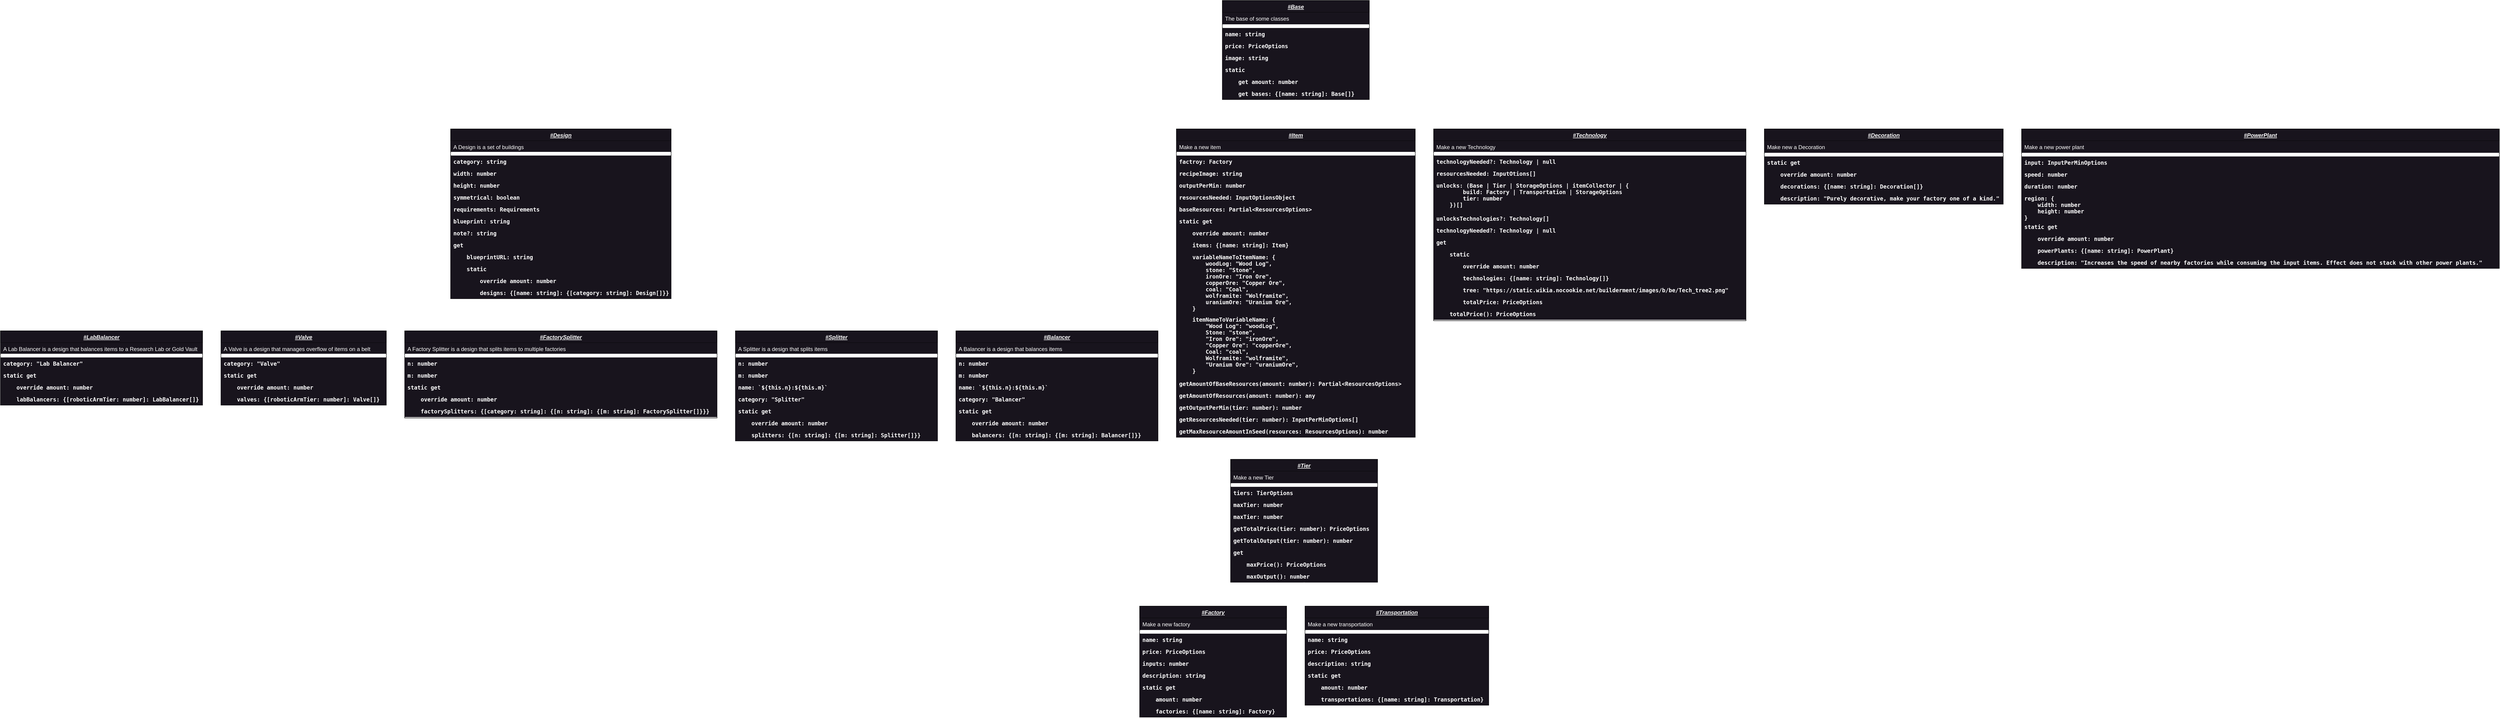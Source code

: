 <mxfile>
    <diagram id="OO6I0LcnzBU43ZYXXN_w" name="Page-1">
        <mxGraphModel dx="3347" dy="194" grid="1" gridSize="10" guides="1" tooltips="1" connect="1" arrows="1" fold="1" page="0" pageScale="1" pageWidth="4681" pageHeight="3300" background="none" math="0" shadow="0">
            <root>
                <mxCell id="0"/>
                <mxCell id="1" parent="0"/>
                <mxCell id="15" value="#Base" style="swimlane;fontStyle=7;align=center;verticalAlign=top;childLayout=stackLayout;horizontal=1;startSize=26;horizontalStack=0;resizeParent=1;resizeLast=0;collapsible=1;marginBottom=0;rounded=0;shadow=0;strokeWidth=1;movable=1;resizable=1;rotatable=1;deletable=1;editable=1;connectable=1;swimlaneFillColor=default;labelBackgroundColor=none;fontColor=#FFFFFF;fillColor=#18141d;" parent="1" vertex="1">
                    <mxGeometry x="-60" y="40" width="320" height="216" as="geometry">
                        <mxRectangle x="-60" y="40" width="320" height="26" as="alternateBounds"/>
                    </mxGeometry>
                </mxCell>
                <mxCell id="20" value="The base of some classes" style="text;align=left;verticalAlign=top;spacingLeft=4;spacingRight=4;overflow=hidden;rotatable=1;points=[[0,0.5],[1,0.5]];portConstraint=eastwest;fontFamily=Helvetica;movable=1;resizable=1;deletable=1;editable=1;connectable=1;fillColor=#18141d;fontColor=#FFFFFF;" parent="15" vertex="1">
                    <mxGeometry y="26" width="320" height="26" as="geometry"/>
                </mxCell>
                <mxCell id="19" value="" style="line;html=1;strokeWidth=1;align=left;verticalAlign=middle;spacingTop=-1;spacingLeft=3;spacingRight=3;rotatable=1;labelPosition=right;points=[];portConstraint=eastwest;movable=1;resizable=1;deletable=1;editable=1;connectable=1;fillColor=none;fontColor=#FFFFFF;strokeColor=#FFFFFF;labelBackgroundColor=#18141D;" parent="15" vertex="1">
                    <mxGeometry y="52" width="320" height="8" as="geometry"/>
                </mxCell>
                <mxCell id="16" value="name: string" style="text;align=left;verticalAlign=top;spacingLeft=4;spacingRight=4;overflow=hidden;rotatable=1;points=[[0,0.5],[1,0.5]];portConstraint=eastwest;fontStyle=1;fontFamily=Monospace;movable=1;resizable=1;deletable=1;editable=1;connectable=1;fillColor=#18141d;fontColor=#FFFFFF;" parent="15" vertex="1">
                    <mxGeometry y="60" width="320" height="26" as="geometry"/>
                </mxCell>
                <mxCell id="17" value="price: PriceOptions" style="text;align=left;verticalAlign=top;spacingLeft=4;spacingRight=4;overflow=hidden;rotatable=1;points=[[0,0.5],[1,0.5]];portConstraint=eastwest;rounded=0;shadow=0;html=0;fontFamily=Monospace;fontStyle=1;movable=1;resizable=1;deletable=1;editable=1;connectable=1;fillColor=#18141d;fontColor=#FFFFFF;" parent="15" vertex="1">
                    <mxGeometry y="86" width="320" height="26" as="geometry"/>
                </mxCell>
                <mxCell id="18" value="image: string" style="text;align=left;verticalAlign=top;spacingLeft=4;spacingRight=4;overflow=hidden;rotatable=1;points=[[0,0.5],[1,0.5]];portConstraint=eastwest;rounded=0;shadow=0;html=0;fontStyle=1;fontFamily=Monospace;movable=1;resizable=1;deletable=1;editable=1;connectable=1;fillColor=#18141d;fontColor=#FFFFFF;" parent="15" vertex="1">
                    <mxGeometry y="112" width="320" height="26" as="geometry"/>
                </mxCell>
                <mxCell id="53" value="static" style="text;align=left;verticalAlign=top;spacingLeft=4;spacingRight=4;overflow=hidden;rotatable=1;points=[[0,0.5],[1,0.5]];portConstraint=eastwest;rounded=0;shadow=0;html=0;fontStyle=1;fontFamily=Monospace;movable=1;resizable=1;deletable=1;editable=1;connectable=1;fillColor=#18141d;fontColor=#FFFFFF;" parent="15" vertex="1">
                    <mxGeometry y="138" width="320" height="26" as="geometry"/>
                </mxCell>
                <mxCell id="54" value="    get amount: number" style="text;align=left;verticalAlign=top;spacingLeft=4;spacingRight=4;overflow=hidden;rotatable=1;points=[[0,0.5],[1,0.5]];portConstraint=eastwest;rounded=0;shadow=0;html=0;fontStyle=1;fontFamily=Monospace;movable=1;resizable=1;deletable=1;editable=1;connectable=1;fillColor=#18141d;fontColor=#FFFFFF;" parent="15" vertex="1">
                    <mxGeometry y="164" width="320" height="26" as="geometry"/>
                </mxCell>
                <mxCell id="55" value="    get bases: {[name: string]: Base[]}" style="text;align=left;verticalAlign=top;spacingLeft=4;spacingRight=4;overflow=hidden;rotatable=1;points=[[0,0.5],[1,0.5]];portConstraint=eastwest;rounded=0;shadow=0;html=0;fontStyle=1;fontFamily=Monospace;movable=1;resizable=1;deletable=1;editable=1;connectable=1;fillColor=#18141d;fontColor=#FFFFFF;" parent="15" vertex="1">
                    <mxGeometry y="190" width="320" height="26" as="geometry"/>
                </mxCell>
                <mxCell id="103" style="edgeStyle=orthogonalEdgeStyle;html=1;fontFamily=Monospace;fontSize=12;fontColor=#FFFFFF;exitX=0.5;exitY=0;exitDx=0;exitDy=0;movable=1;resizable=1;rotatable=1;deletable=1;editable=1;connectable=1;entryX=0.5;entryY=0.999;entryDx=0;entryDy=0;entryPerimeter=0;labelBackgroundColor=#000000;strokeColor=#FFFFFF;" parent="1" source="21" target="55" edge="1">
                    <mxGeometry relative="1" as="geometry">
                        <mxPoint x="100" y="260" as="targetPoint"/>
                    </mxGeometry>
                </mxCell>
                <mxCell id="21" value="#Item" style="swimlane;fontStyle=7;align=center;verticalAlign=top;childLayout=stackLayout;horizontal=1;startSize=26;horizontalStack=0;resizeParent=1;resizeLast=0;collapsible=1;marginBottom=0;rounded=0;shadow=0;strokeWidth=1;movable=1;resizable=1;rotatable=1;deletable=1;editable=1;connectable=1;swimlaneFillColor=default;labelBackgroundColor=none;fontColor=#FFFFFF;fillColor=#18141d;" parent="1" vertex="1">
                    <mxGeometry x="-160" y="320" width="520" height="672" as="geometry">
                        <mxRectangle x="-160" y="320" width="520" height="26" as="alternateBounds"/>
                    </mxGeometry>
                </mxCell>
                <mxCell id="26" value="Make a new item" style="text;align=left;verticalAlign=top;spacingLeft=4;spacingRight=4;overflow=hidden;rotatable=1;points=[[0,0.5],[1,0.5]];portConstraint=eastwest;fontStyle=0;movable=1;resizable=1;deletable=1;editable=1;connectable=1;fillColor=#18141d;labelBackgroundColor=none;fontColor=#FFFFFF;" parent="21" vertex="1">
                    <mxGeometry y="26" width="520" height="24" as="geometry"/>
                </mxCell>
                <mxCell id="24" value="" style="line;html=1;strokeWidth=1;align=left;verticalAlign=middle;spacingTop=-1;spacingLeft=3;spacingRight=3;rotatable=1;labelPosition=right;points=[];portConstraint=eastwest;fontStyle=1;fontFamily=Monospace;movable=1;resizable=1;deletable=1;editable=1;connectable=1;fontColor=#FFFFFF;fillColor=none;strokeColor=#FFFFFF;labelBackgroundColor=#18141D;" parent="21" vertex="1">
                    <mxGeometry y="50" width="520" height="8" as="geometry"/>
                </mxCell>
                <mxCell id="22" value="factroy: Factory" style="text;align=left;verticalAlign=top;spacingLeft=4;spacingRight=4;overflow=hidden;rotatable=1;points=[[0,0.5],[1,0.5]];portConstraint=eastwest;fontStyle=1;fontFamily=Monospace;movable=1;resizable=1;deletable=1;editable=1;connectable=1;fontColor=#FFFFFF;fillColor=#18141d;" parent="21" vertex="1">
                    <mxGeometry y="58" width="520" height="26" as="geometry"/>
                </mxCell>
                <mxCell id="23" value="recipeImage: string" style="text;align=left;verticalAlign=top;spacingLeft=4;spacingRight=4;overflow=hidden;rotatable=1;points=[[0,0.5],[1,0.5]];portConstraint=eastwest;rounded=0;shadow=0;html=0;fontStyle=1;fontFamily=Monospace;movable=1;resizable=1;deletable=1;editable=1;connectable=1;fontColor=#FFFFFF;fillColor=#18141d;" parent="21" vertex="1">
                    <mxGeometry y="84" width="520" height="26" as="geometry"/>
                </mxCell>
                <mxCell id="46" value="outputPerMin: number" style="text;align=left;verticalAlign=top;spacingLeft=4;spacingRight=4;overflow=hidden;rotatable=1;points=[[0,0.5],[1,0.5]];portConstraint=eastwest;rounded=0;shadow=0;html=0;fontStyle=1;fontFamily=Monospace;movable=1;resizable=1;deletable=1;editable=1;connectable=1;fontColor=#FFFFFF;fillColor=#18141d;" parent="21" vertex="1">
                    <mxGeometry y="110" width="520" height="26" as="geometry"/>
                </mxCell>
                <mxCell id="48" value="resourcesNeeded: InputOptionsObject" style="text;align=left;verticalAlign=top;spacingLeft=4;spacingRight=4;overflow=hidden;rotatable=1;points=[[0,0.5],[1,0.5]];portConstraint=eastwest;rounded=0;shadow=0;html=0;fontStyle=1;fontFamily=Monospace;movable=1;resizable=1;deletable=1;editable=1;connectable=1;fontColor=#FFFFFF;fillColor=#18141d;" parent="21" vertex="1">
                    <mxGeometry y="136" width="520" height="26" as="geometry"/>
                </mxCell>
                <mxCell id="49" value="baseResources: Partial&lt;ResourcesOptions&gt;" style="text;align=left;verticalAlign=top;spacingLeft=4;spacingRight=4;overflow=hidden;rotatable=1;points=[[0,0.5],[1,0.5]];portConstraint=eastwest;rounded=0;shadow=0;html=0;fontStyle=1;fontFamily=Monospace;movable=1;resizable=1;deletable=1;editable=1;connectable=1;fontColor=#FFFFFF;fillColor=#18141d;" parent="21" vertex="1">
                    <mxGeometry y="162" width="520" height="26" as="geometry"/>
                </mxCell>
                <mxCell id="50" value="static get" style="text;align=left;verticalAlign=top;spacingLeft=4;spacingRight=4;overflow=hidden;rotatable=1;points=[[0,0.5],[1,0.5]];portConstraint=eastwest;rounded=0;shadow=0;html=0;fontStyle=1;fontFamily=Monospace;movable=1;resizable=1;deletable=1;editable=1;connectable=1;fontColor=#FFFFFF;fillColor=#18141d;" parent="21" vertex="1">
                    <mxGeometry y="188" width="520" height="26" as="geometry"/>
                </mxCell>
                <mxCell id="51" value="    override amount: number" style="text;align=left;verticalAlign=top;spacingLeft=4;spacingRight=4;overflow=hidden;rotatable=1;points=[[0,0.5],[1,0.5]];portConstraint=eastwest;rounded=0;shadow=0;html=0;fontStyle=1;fontFamily=Monospace;movable=1;resizable=1;deletable=1;editable=1;connectable=1;fontColor=#FFFFFF;fillColor=#18141d;" parent="21" vertex="1">
                    <mxGeometry y="214" width="520" height="26" as="geometry"/>
                </mxCell>
                <mxCell id="52" value="    items: {[name: string]: Item}" style="text;align=left;verticalAlign=top;spacingLeft=4;spacingRight=4;overflow=hidden;rotatable=1;points=[[0,0.5],[1,0.5]];portConstraint=eastwest;rounded=0;shadow=0;html=0;fontStyle=1;fontFamily=Monospace;movable=1;resizable=1;deletable=1;editable=1;connectable=1;fontColor=#FFFFFF;fillColor=#18141d;" parent="21" vertex="1">
                    <mxGeometry y="240" width="520" height="26" as="geometry"/>
                </mxCell>
                <mxCell id="56" value="    variableNameToItemName: {&#10;        woodLog: &quot;Wood Log&quot;,&#10;        stone: &quot;Stone&quot;,&#10;        ironOre: &quot;Iron Ore&quot;,&#10;        copperOre: &quot;Copper Ore&quot;,&#10;        coal: &quot;Coal&quot;,&#10;        wolframite: &quot;Wolframite&quot;,&#10;        uraniumOre: &quot;Uranium Ore&quot;,&#10;    }" style="text;align=left;verticalAlign=top;spacingLeft=4;spacingRight=4;overflow=hidden;rotatable=1;points=[[0,0.5],[1,0.5]];portConstraint=eastwest;rounded=0;shadow=0;html=0;fontStyle=1;fontFamily=Monospace;movable=1;resizable=1;deletable=1;editable=1;connectable=1;fontColor=#FFFFFF;fillColor=#18141d;" parent="21" vertex="1">
                    <mxGeometry y="266" width="520" height="136" as="geometry"/>
                </mxCell>
                <mxCell id="57" value="    itemNameToVariableName: {&#10;        &quot;Wood Log&quot;: &quot;woodLog&quot;,&#10;        Stone: &quot;stone&quot;,&#10;        &quot;Iron Ore&quot;: &quot;ironOre&quot;,&#10;        &quot;Copper Ore&quot;: &quot;copperOre&quot;,&#10;        Coal: &quot;coal&quot;,&#10;        Wolframite: &quot;wolframite&quot;,&#10;        &quot;Uranium Ore&quot;: &quot;uraniumOre&quot;,&#10;    }" style="text;align=left;verticalAlign=top;spacingLeft=4;spacingRight=4;overflow=hidden;rotatable=1;points=[[0,0.5],[1,0.5]];portConstraint=eastwest;rounded=0;shadow=0;html=0;fontStyle=1;fontFamily=Monospace;movable=1;resizable=1;deletable=1;editable=1;connectable=1;fontColor=#FFFFFF;fillColor=#18141d;" parent="21" vertex="1">
                    <mxGeometry y="402" width="520" height="140" as="geometry"/>
                </mxCell>
                <mxCell id="113" value="getAmountOfBaseResources(amount: number): Partial&lt;ResourcesOptions&gt;" style="text;align=left;verticalAlign=top;spacingLeft=4;spacingRight=4;overflow=hidden;rotatable=1;points=[[0,0.5],[1,0.5]];portConstraint=eastwest;rounded=0;shadow=0;html=0;fontStyle=1;fontFamily=Monospace;movable=1;resizable=1;deletable=1;editable=1;connectable=1;fontColor=#FFFFFF;fillColor=#18141d;" parent="21" vertex="1">
                    <mxGeometry y="542" width="520" height="26" as="geometry"/>
                </mxCell>
                <mxCell id="114" value="getAmountOfResources(amount: number): any" style="text;align=left;verticalAlign=top;spacingLeft=4;spacingRight=4;overflow=hidden;rotatable=1;points=[[0,0.5],[1,0.5]];portConstraint=eastwest;rounded=0;shadow=0;html=0;fontStyle=1;fontFamily=Monospace;movable=1;resizable=1;deletable=1;editable=1;connectable=1;fontColor=#FFFFFF;fillColor=#18141d;" parent="21" vertex="1">
                    <mxGeometry y="568" width="520" height="26" as="geometry"/>
                </mxCell>
                <mxCell id="115" value="getOutputPerMin(tier: number): number" style="text;align=left;verticalAlign=top;spacingLeft=4;spacingRight=4;overflow=hidden;rotatable=1;points=[[0,0.5],[1,0.5]];portConstraint=eastwest;rounded=0;shadow=0;html=0;fontStyle=1;fontFamily=Monospace;movable=1;resizable=1;deletable=1;editable=1;connectable=1;fontColor=#FFFFFF;fillColor=#18141d;" parent="21" vertex="1">
                    <mxGeometry y="594" width="520" height="26" as="geometry"/>
                </mxCell>
                <mxCell id="116" value="getResourcesNeeded(tier: number): InputPerMinOptions[]" style="text;align=left;verticalAlign=top;spacingLeft=4;spacingRight=4;overflow=hidden;rotatable=1;points=[[0,0.5],[1,0.5]];portConstraint=eastwest;rounded=0;shadow=0;html=0;fontStyle=1;fontFamily=Monospace;movable=1;resizable=1;deletable=1;editable=1;connectable=1;fontColor=#FFFFFF;fillColor=#18141d;" parent="21" vertex="1">
                    <mxGeometry y="620" width="520" height="26" as="geometry"/>
                </mxCell>
                <mxCell id="117" value="getMaxResourceAmountInSeed(resources: ResourcesOptions): number" style="text;align=left;verticalAlign=top;spacingLeft=4;spacingRight=4;overflow=hidden;rotatable=1;points=[[0,0.5],[1,0.5]];portConstraint=eastwest;rounded=0;shadow=0;html=0;fontStyle=1;fontFamily=Monospace;movable=1;resizable=1;deletable=1;editable=1;connectable=1;fontColor=#FFFFFF;fillColor=#18141d;" parent="21" vertex="1">
                    <mxGeometry y="646" width="520" height="26" as="geometry"/>
                </mxCell>
                <mxCell id="107" style="edgeStyle=elbowEdgeStyle;elbow=vertical;html=1;exitX=0.5;exitY=0;exitDx=0;exitDy=0;movable=1;resizable=1;rotatable=1;deletable=1;editable=1;connectable=1;entryX=0.5;entryY=1;entryDx=0;entryDy=0;entryPerimeter=0;strokeColor=#FFFFFF;fontColor=#FFFFFF;" parent="1" source="58" target="55" edge="1">
                    <mxGeometry relative="1" as="geometry">
                        <mxPoint x="560" y="320" as="sourcePoint"/>
                        <mxPoint x="100" y="260" as="targetPoint"/>
                    </mxGeometry>
                </mxCell>
                <mxCell id="58" value="#Technology" style="swimlane;fontStyle=7;align=center;verticalAlign=top;childLayout=stackLayout;horizontal=1;startSize=26;horizontalStack=0;resizeParent=1;resizeLast=0;collapsible=1;marginBottom=0;rounded=0;shadow=0;strokeWidth=1;swimlaneFillColor=default;gradientColor=none;movable=1;resizable=1;rotatable=1;deletable=1;editable=1;connectable=1;labelBackgroundColor=none;fontColor=#FFFFFF;fillColor=#18141d;" parent="1" vertex="1">
                    <mxGeometry x="400" y="320" width="680" height="418" as="geometry">
                        <mxRectangle x="400" y="320" width="680" height="26" as="alternateBounds"/>
                    </mxGeometry>
                </mxCell>
                <mxCell id="70" value="Make a new Technology" style="text;align=left;verticalAlign=top;spacingLeft=4;spacingRight=4;overflow=hidden;rotatable=1;points=[[0,0.5],[1,0.5]];portConstraint=eastwest;fontStyle=0;movable=1;resizable=1;deletable=1;editable=1;connectable=1;fontColor=#FFFFFF;fillColor=#18141d;" parent="58" vertex="1">
                    <mxGeometry y="26" width="680" height="24" as="geometry"/>
                </mxCell>
                <mxCell id="69" value="" style="line;html=1;strokeWidth=1;align=left;verticalAlign=middle;spacingTop=-1;spacingLeft=3;spacingRight=3;rotatable=1;labelPosition=right;points=[];portConstraint=eastwest;fontStyle=1;fontFamily=Monospace;movable=1;resizable=1;deletable=1;editable=1;connectable=1;fontColor=#FFFFFF;fillColor=none;strokeColor=#FFFFFF;labelBackgroundColor=#18141D;" parent="58" vertex="1">
                    <mxGeometry y="50" width="680" height="8" as="geometry"/>
                </mxCell>
                <mxCell id="59" value="technologyNeeded?: Technology | null" style="text;align=left;verticalAlign=top;spacingLeft=4;spacingRight=4;overflow=hidden;rotatable=1;points=[[0,0.5],[1,0.5]];portConstraint=eastwest;fontStyle=1;fontFamily=Monospace;movable=1;resizable=1;deletable=1;editable=1;connectable=1;fontColor=#FFFFFF;fillColor=#18141d;" parent="58" vertex="1">
                    <mxGeometry y="58" width="680" height="26" as="geometry"/>
                </mxCell>
                <mxCell id="60" value="resourcesNeeded: InputOtions[]" style="text;align=left;verticalAlign=top;spacingLeft=4;spacingRight=4;overflow=hidden;rotatable=1;points=[[0,0.5],[1,0.5]];portConstraint=eastwest;rounded=0;shadow=0;html=0;fontStyle=1;fontFamily=Monospace;movable=1;resizable=1;deletable=1;editable=1;connectable=1;fontColor=#FFFFFF;fillColor=#18141d;" parent="58" vertex="1">
                    <mxGeometry y="84" width="680" height="26" as="geometry"/>
                </mxCell>
                <mxCell id="61" value="unlocks: (Base | Tier | StorageOptions | itemCollector | {&#10;        build: Factory | Transportation | StorageOptions&#10;        tier: number&#10;    })[]" style="text;align=left;verticalAlign=top;spacingLeft=4;spacingRight=4;overflow=hidden;rotatable=1;points=[[0,0.5],[1,0.5]];portConstraint=eastwest;rounded=0;shadow=0;html=0;fontStyle=1;fontFamily=Monospace;movable=1;resizable=1;deletable=1;editable=1;connectable=1;fontColor=#FFFFFF;fillColor=#18141d;" parent="58" vertex="1">
                    <mxGeometry y="110" width="680" height="72" as="geometry"/>
                </mxCell>
                <mxCell id="62" value="unlocksTechnologies?: Technology[]" style="text;align=left;verticalAlign=top;spacingLeft=4;spacingRight=4;overflow=hidden;rotatable=1;points=[[0,0.5],[1,0.5]];portConstraint=eastwest;rounded=0;shadow=0;html=0;fontStyle=1;fontFamily=Monospace;movable=1;resizable=1;deletable=1;editable=1;connectable=1;fontColor=#FFFFFF;fillColor=#18141d;" parent="58" vertex="1">
                    <mxGeometry y="182" width="680" height="26" as="geometry"/>
                </mxCell>
                <mxCell id="63" value="technologyNeeded?: Technology | null" style="text;align=left;verticalAlign=top;spacingLeft=4;spacingRight=4;overflow=hidden;rotatable=1;points=[[0,0.5],[1,0.5]];portConstraint=eastwest;rounded=0;shadow=0;html=0;fontStyle=1;fontFamily=Monospace;movable=1;resizable=1;deletable=1;editable=1;connectable=1;fontColor=#FFFFFF;fillColor=#18141d;" parent="58" vertex="1">
                    <mxGeometry y="208" width="680" height="26" as="geometry"/>
                </mxCell>
                <mxCell id="111" value="get" style="text;align=left;verticalAlign=top;spacingLeft=4;spacingRight=4;overflow=hidden;rotatable=1;points=[[0,0.5],[1,0.5]];portConstraint=eastwest;rounded=0;shadow=0;html=0;fontStyle=1;fontFamily=Monospace;movable=1;resizable=1;deletable=1;editable=1;connectable=1;fontColor=#FFFFFF;fillColor=#18141d;" parent="58" vertex="1">
                    <mxGeometry y="234" width="680" height="26" as="geometry"/>
                </mxCell>
                <mxCell id="64" value="    static" style="text;align=left;verticalAlign=top;spacingLeft=4;spacingRight=4;overflow=hidden;rotatable=1;points=[[0,0.5],[1,0.5]];portConstraint=eastwest;rounded=0;shadow=0;html=0;fontStyle=1;fontFamily=Monospace;movable=1;resizable=1;deletable=1;editable=1;connectable=1;fontColor=#FFFFFF;fillColor=#18141d;" parent="58" vertex="1">
                    <mxGeometry y="260" width="680" height="26" as="geometry"/>
                </mxCell>
                <mxCell id="65" value="        override amount: number" style="text;align=left;verticalAlign=top;spacingLeft=4;spacingRight=4;overflow=hidden;rotatable=1;points=[[0,0.5],[1,0.5]];portConstraint=eastwest;rounded=0;shadow=0;html=0;fontStyle=1;fontFamily=Monospace;movable=1;resizable=1;deletable=1;editable=1;connectable=1;fontColor=#FFFFFF;fillColor=#18141d;" parent="58" vertex="1">
                    <mxGeometry y="286" width="680" height="26" as="geometry"/>
                </mxCell>
                <mxCell id="66" value="        technologies: {[name: string]: Technology[]}" style="text;align=left;verticalAlign=top;spacingLeft=4;spacingRight=4;overflow=hidden;rotatable=1;points=[[0,0.5],[1,0.5]];portConstraint=eastwest;rounded=0;shadow=0;html=0;fontStyle=1;fontFamily=Monospace;movable=1;resizable=1;deletable=1;editable=1;connectable=1;fontColor=#FFFFFF;fillColor=#18141d;" parent="58" vertex="1">
                    <mxGeometry y="312" width="680" height="26" as="geometry"/>
                </mxCell>
                <mxCell id="109" value="        tree: &quot;https://static.wikia.nocookie.net/builderment/images/b/be/Tech_tree2.png&quot;" style="text;align=left;verticalAlign=top;spacingLeft=4;spacingRight=4;overflow=hidden;rotatable=1;points=[[0,0.5],[1,0.5]];portConstraint=eastwest;rounded=0;shadow=0;html=0;fontStyle=1;fontFamily=Monospace;movable=1;resizable=1;deletable=1;editable=1;connectable=1;fontColor=#FFFFFF;fillColor=#18141d;" parent="58" vertex="1">
                    <mxGeometry y="338" width="680" height="26" as="geometry"/>
                </mxCell>
                <mxCell id="110" value="        totalPrice: PriceOptions" style="text;align=left;verticalAlign=top;spacingLeft=4;spacingRight=4;overflow=hidden;rotatable=1;points=[[0,0.5],[1,0.5]];portConstraint=eastwest;rounded=0;shadow=0;html=0;fontStyle=1;fontFamily=Monospace;movable=1;resizable=1;deletable=1;editable=1;connectable=1;fontColor=#FFFFFF;fillColor=#18141d;" parent="58" vertex="1">
                    <mxGeometry y="364" width="680" height="26" as="geometry"/>
                </mxCell>
                <mxCell id="112" value="    totalPrice(): PriceOptions" style="text;align=left;verticalAlign=top;spacingLeft=4;spacingRight=4;overflow=hidden;rotatable=1;points=[[0,0.5],[1,0.5]];portConstraint=eastwest;rounded=0;shadow=0;html=0;fontStyle=1;fontFamily=Monospace;movable=1;resizable=1;deletable=1;editable=1;connectable=1;fontColor=#FFFFFF;fillColor=#18141d;" parent="58" vertex="1">
                    <mxGeometry y="390" width="680" height="26" as="geometry"/>
                </mxCell>
                <mxCell id="136" style="edgeStyle=elbowEdgeStyle;elbow=vertical;html=1;entryX=0.5;entryY=0.999;entryDx=0;entryDy=0;entryPerimeter=0;exitX=0.5;exitY=0;exitDx=0;exitDy=0;movable=1;resizable=1;rotatable=1;deletable=1;editable=1;connectable=1;labelBackgroundColor=#000000;fontColor=#FFFFFF;strokeColor=#FFFFFF;" parent="1" source="118" target="55" edge="1">
                    <mxGeometry relative="1" as="geometry">
                        <mxPoint x="-461.0" y="320" as="sourcePoint"/>
                        <mxPoint x="210" y="270" as="targetPoint"/>
                    </mxGeometry>
                </mxCell>
                <mxCell id="118" value="#Design" style="swimlane;fontStyle=7;align=center;verticalAlign=top;childLayout=stackLayout;horizontal=1;startSize=26;horizontalStack=0;resizeParent=1;resizeLast=0;collapsible=1;marginBottom=0;rounded=0;shadow=0;strokeWidth=1;movable=1;resizable=1;rotatable=1;deletable=1;editable=1;connectable=1;swimlaneFillColor=default;labelBackgroundColor=none;fontColor=#FFFFFF;fillColor=#18141d;" parent="1" vertex="1">
                    <mxGeometry x="-1740" y="320" width="480" height="370" as="geometry">
                        <mxRectangle x="-680" y="320" width="480" height="26" as="alternateBounds"/>
                    </mxGeometry>
                </mxCell>
                <mxCell id="119" value="A Design is a set of buildings" style="text;align=left;verticalAlign=top;spacingLeft=4;spacingRight=4;overflow=hidden;rotatable=1;points=[[0,0.5],[1,0.5]];portConstraint=eastwest;fontStyle=0;movable=1;resizable=1;deletable=1;editable=1;connectable=1;fontColor=#FFFFFF;fillColor=#18141d;" parent="118" vertex="1">
                    <mxGeometry y="26" width="480" height="24" as="geometry"/>
                </mxCell>
                <mxCell id="120" value="" style="line;html=1;strokeWidth=1;align=left;verticalAlign=middle;spacingTop=-1;spacingLeft=3;spacingRight=3;rotatable=1;labelPosition=right;points=[];portConstraint=eastwest;fontStyle=1;fontFamily=Monospace;movable=1;resizable=1;deletable=1;editable=1;connectable=1;fontColor=#FFFFFF;fillColor=none;labelBackgroundColor=#18141D;strokeColor=#FFFFFF;" parent="118" vertex="1">
                    <mxGeometry y="50" width="480" height="8" as="geometry"/>
                </mxCell>
                <mxCell id="121" value="category: string" style="text;align=left;verticalAlign=top;spacingLeft=4;spacingRight=4;overflow=hidden;rotatable=1;points=[[0,0.5],[1,0.5]];portConstraint=eastwest;fontStyle=1;fontFamily=Monospace;movable=1;resizable=1;deletable=1;editable=1;connectable=1;fontColor=#FFFFFF;fillColor=#18141d;" parent="118" vertex="1">
                    <mxGeometry y="58" width="480" height="26" as="geometry"/>
                </mxCell>
                <mxCell id="122" value="width: number" style="text;align=left;verticalAlign=top;spacingLeft=4;spacingRight=4;overflow=hidden;rotatable=1;points=[[0,0.5],[1,0.5]];portConstraint=eastwest;rounded=0;shadow=0;html=0;fontStyle=1;fontFamily=Monospace;movable=1;resizable=1;deletable=1;editable=1;connectable=1;fontColor=#FFFFFF;fillColor=#18141d;" parent="118" vertex="1">
                    <mxGeometry y="84" width="480" height="26" as="geometry"/>
                </mxCell>
                <mxCell id="123" value="height: number" style="text;align=left;verticalAlign=top;spacingLeft=4;spacingRight=4;overflow=hidden;rotatable=1;points=[[0,0.5],[1,0.5]];portConstraint=eastwest;rounded=0;shadow=0;html=0;fontStyle=1;fontFamily=Monospace;movable=1;resizable=1;deletable=1;editable=1;connectable=1;fontColor=#FFFFFF;fillColor=#18141d;" parent="118" vertex="1">
                    <mxGeometry y="110" width="480" height="26" as="geometry"/>
                </mxCell>
                <mxCell id="124" value="symmetrical: boolean" style="text;align=left;verticalAlign=top;spacingLeft=4;spacingRight=4;overflow=hidden;rotatable=1;points=[[0,0.5],[1,0.5]];portConstraint=eastwest;rounded=0;shadow=0;html=0;fontStyle=1;fontFamily=Monospace;movable=1;resizable=1;deletable=1;editable=1;connectable=1;fontColor=#FFFFFF;fillColor=#18141d;" parent="118" vertex="1">
                    <mxGeometry y="136" width="480" height="26" as="geometry"/>
                </mxCell>
                <mxCell id="125" value="requirements: Requirements" style="text;align=left;verticalAlign=top;spacingLeft=4;spacingRight=4;overflow=hidden;rotatable=1;points=[[0,0.5],[1,0.5]];portConstraint=eastwest;rounded=0;shadow=0;html=0;fontStyle=1;fontFamily=Monospace;movable=1;resizable=1;deletable=1;editable=1;connectable=1;fontColor=#FFFFFF;fillColor=#18141d;" parent="118" vertex="1">
                    <mxGeometry y="162" width="480" height="26" as="geometry"/>
                </mxCell>
                <mxCell id="131" value="blueprint: string" style="text;align=left;verticalAlign=top;spacingLeft=4;spacingRight=4;overflow=hidden;rotatable=1;points=[[0,0.5],[1,0.5]];portConstraint=eastwest;rounded=0;shadow=0;html=0;fontStyle=1;fontFamily=Monospace;movable=1;resizable=1;deletable=1;editable=1;connectable=1;fontColor=#FFFFFF;fillColor=#18141d;" parent="118" vertex="1">
                    <mxGeometry y="188" width="480" height="26" as="geometry"/>
                </mxCell>
                <mxCell id="132" value="note?: string" style="text;align=left;verticalAlign=top;spacingLeft=4;spacingRight=4;overflow=hidden;rotatable=1;points=[[0,0.5],[1,0.5]];portConstraint=eastwest;rounded=0;shadow=0;html=0;fontStyle=1;fontFamily=Monospace;movable=1;resizable=1;deletable=1;editable=1;connectable=1;fontColor=#FFFFFF;fillColor=#18141d;" parent="118" vertex="1">
                    <mxGeometry y="214" width="480" height="26" as="geometry"/>
                </mxCell>
                <mxCell id="126" value="get" style="text;align=left;verticalAlign=top;spacingLeft=4;spacingRight=4;overflow=hidden;rotatable=1;points=[[0,0.5],[1,0.5]];portConstraint=eastwest;rounded=0;shadow=0;html=0;fontStyle=1;fontFamily=Monospace;movable=1;resizable=1;deletable=1;editable=1;connectable=1;fontColor=#FFFFFF;fillColor=#18141d;" parent="118" vertex="1">
                    <mxGeometry y="240" width="480" height="26" as="geometry"/>
                </mxCell>
                <mxCell id="134" value="    blueprintURL: string" style="text;align=left;verticalAlign=top;spacingLeft=4;spacingRight=4;overflow=hidden;rotatable=1;points=[[0,0.5],[1,0.5]];portConstraint=eastwest;rounded=0;shadow=0;html=0;fontStyle=1;fontFamily=Monospace;movable=1;resizable=1;deletable=1;editable=1;connectable=1;fontColor=#FFFFFF;fillColor=#18141d;" parent="118" vertex="1">
                    <mxGeometry y="266" width="480" height="26" as="geometry"/>
                </mxCell>
                <mxCell id="133" value="    static" style="text;align=left;verticalAlign=top;spacingLeft=4;spacingRight=4;overflow=hidden;rotatable=1;points=[[0,0.5],[1,0.5]];portConstraint=eastwest;rounded=0;shadow=0;html=0;fontStyle=1;fontFamily=Monospace;movable=1;resizable=1;deletable=1;editable=1;connectable=1;fontColor=#FFFFFF;fillColor=#18141d;" parent="118" vertex="1">
                    <mxGeometry y="292" width="480" height="26" as="geometry"/>
                </mxCell>
                <mxCell id="127" value="        override amount: number" style="text;align=left;verticalAlign=top;spacingLeft=4;spacingRight=4;overflow=hidden;rotatable=1;points=[[0,0.5],[1,0.5]];portConstraint=eastwest;rounded=0;shadow=0;html=0;fontStyle=1;fontFamily=Monospace;movable=1;resizable=1;deletable=1;editable=1;connectable=1;fontColor=#FFFFFF;fillColor=#18141d;" parent="118" vertex="1">
                    <mxGeometry y="318" width="480" height="26" as="geometry"/>
                </mxCell>
                <mxCell id="128" value="        designs: {[name: string]: {[category: string]: Design[]}}" style="text;align=left;verticalAlign=top;spacingLeft=4;spacingRight=4;overflow=hidden;rotatable=1;points=[[0,0.5],[1,0.5]];portConstraint=eastwest;rounded=0;shadow=0;html=0;fontStyle=1;fontFamily=Monospace;movable=1;resizable=1;deletable=1;editable=1;connectable=1;fontColor=#FFFFFF;fillColor=#18141d;" parent="118" vertex="1">
                    <mxGeometry y="344" width="480" height="26" as="geometry"/>
                </mxCell>
                <mxCell id="153" style="edgeStyle=elbowEdgeStyle;elbow=vertical;html=1;entryX=0.5;entryY=1;entryDx=0;entryDy=0;entryPerimeter=0;exitX=0.5;exitY=0;exitDx=0;exitDy=0;movable=1;resizable=1;rotatable=1;deletable=1;editable=1;connectable=1;strokeColor=#FFFFFF;fontColor=#FFFFFF;" parent="1" source="138" target="128" edge="1">
                    <mxGeometry relative="1" as="geometry"/>
                </mxCell>
                <mxCell id="138" value="#Balancer" style="swimlane;fontStyle=7;align=center;verticalAlign=top;childLayout=stackLayout;horizontal=1;startSize=26;horizontalStack=0;resizeParent=1;resizeLast=0;collapsible=1;marginBottom=0;rounded=0;shadow=0;strokeWidth=1;movable=1;resizable=1;rotatable=1;deletable=1;editable=1;connectable=1;swimlaneFillColor=default;labelBackgroundColor=none;fontColor=#FFFFFF;fillColor=#18141d;" parent="1" vertex="1">
                    <mxGeometry x="-640" y="760" width="440" height="240" as="geometry">
                        <mxRectangle x="-640" y="760" width="440" height="26" as="alternateBounds"/>
                    </mxGeometry>
                </mxCell>
                <mxCell id="139" value="A Balancer is a design that balances items" style="text;align=left;verticalAlign=top;spacingLeft=4;spacingRight=4;overflow=hidden;rotatable=1;points=[[0,0.5],[1,0.5]];portConstraint=eastwest;fontStyle=0;movable=1;resizable=1;deletable=1;editable=1;connectable=1;fontColor=#FFFFFF;fillColor=#18141d;" parent="138" vertex="1">
                    <mxGeometry y="26" width="440" height="24" as="geometry"/>
                </mxCell>
                <mxCell id="140" value="" style="line;html=1;strokeWidth=1;align=left;verticalAlign=middle;spacingTop=-1;spacingLeft=3;spacingRight=3;rotatable=1;labelPosition=right;points=[];portConstraint=eastwest;fontStyle=1;fontFamily=Monospace;movable=1;resizable=1;deletable=1;editable=1;connectable=1;fontColor=#FFFFFF;fillColor=none;labelBackgroundColor=#18141D;strokeColor=#FFFFFF;" parent="138" vertex="1">
                    <mxGeometry y="50" width="440" height="8" as="geometry"/>
                </mxCell>
                <mxCell id="141" value="n: number" style="text;align=left;verticalAlign=top;spacingLeft=4;spacingRight=4;overflow=hidden;rotatable=1;points=[[0,0.5],[1,0.5]];portConstraint=eastwest;fontStyle=1;fontFamily=Monospace;movable=1;resizable=1;deletable=1;editable=1;connectable=1;fontColor=#FFFFFF;fillColor=#18141d;" parent="138" vertex="1">
                    <mxGeometry y="58" width="440" height="26" as="geometry"/>
                </mxCell>
                <mxCell id="142" value="m: number" style="text;align=left;verticalAlign=top;spacingLeft=4;spacingRight=4;overflow=hidden;rotatable=1;points=[[0,0.5],[1,0.5]];portConstraint=eastwest;rounded=0;shadow=0;html=0;fontStyle=1;fontFamily=Monospace;movable=1;resizable=1;deletable=1;editable=1;connectable=1;fontColor=#FFFFFF;fillColor=#18141d;" parent="138" vertex="1">
                    <mxGeometry y="84" width="440" height="26" as="geometry"/>
                </mxCell>
                <mxCell id="171" value="name: `${this.n}:${this.m}`" style="text;align=left;verticalAlign=top;spacingLeft=4;spacingRight=4;overflow=hidden;rotatable=1;points=[[0,0.5],[1,0.5]];portConstraint=eastwest;fontStyle=1;fontFamily=Monospace;movable=1;resizable=1;deletable=1;editable=1;connectable=1;fontColor=#FFFFFF;fillColor=#18141d;" parent="138" vertex="1">
                    <mxGeometry y="110" width="440" height="26" as="geometry"/>
                </mxCell>
                <mxCell id="172" value="category: &quot;Balancer&quot;" style="text;align=left;verticalAlign=top;spacingLeft=4;spacingRight=4;overflow=hidden;rotatable=1;points=[[0,0.5],[1,0.5]];portConstraint=eastwest;fontStyle=1;fontFamily=Monospace;movable=1;resizable=1;deletable=1;editable=1;connectable=1;fontColor=#FFFFFF;fillColor=#18141d;" parent="138" vertex="1">
                    <mxGeometry y="136" width="440" height="26" as="geometry"/>
                </mxCell>
                <mxCell id="148" value="static get" style="text;align=left;verticalAlign=top;spacingLeft=4;spacingRight=4;overflow=hidden;rotatable=1;points=[[0,0.5],[1,0.5]];portConstraint=eastwest;rounded=0;shadow=0;html=0;fontStyle=1;fontFamily=Monospace;movable=1;resizable=1;deletable=1;editable=1;connectable=1;fontColor=#FFFFFF;fillColor=#18141d;" parent="138" vertex="1">
                    <mxGeometry y="162" width="440" height="26" as="geometry"/>
                </mxCell>
                <mxCell id="151" value="    override amount: number" style="text;align=left;verticalAlign=top;spacingLeft=4;spacingRight=4;overflow=hidden;rotatable=1;points=[[0,0.5],[1,0.5]];portConstraint=eastwest;rounded=0;shadow=0;html=0;fontStyle=1;fontFamily=Monospace;movable=1;resizable=1;deletable=1;editable=1;connectable=1;fontColor=#FFFFFF;fillColor=#18141d;" parent="138" vertex="1">
                    <mxGeometry y="188" width="440" height="26" as="geometry"/>
                </mxCell>
                <mxCell id="152" value="    balancers: {[n: string]: {[m: string]: Balancer[]}}" style="text;align=left;verticalAlign=top;spacingLeft=4;spacingRight=4;overflow=hidden;rotatable=1;points=[[0,0.5],[1,0.5]];portConstraint=eastwest;rounded=0;shadow=0;html=0;fontStyle=1;fontFamily=Monospace;movable=1;resizable=1;deletable=1;editable=1;connectable=1;fontColor=#FFFFFF;fillColor=#18141d;" parent="138" vertex="1">
                    <mxGeometry y="214" width="440" height="26" as="geometry"/>
                </mxCell>
                <mxCell id="162" style="edgeStyle=elbowEdgeStyle;elbow=vertical;html=1;entryX=0.5;entryY=1;entryDx=0;entryDy=0;entryPerimeter=0;movable=1;resizable=1;rotatable=1;deletable=1;editable=1;connectable=1;strokeColor=#FFFFFF;fontColor=#FFFFFF;" parent="1" source="154" target="128" edge="1">
                    <mxGeometry relative="1" as="geometry"/>
                </mxCell>
                <mxCell id="154" value="#Splitter" style="swimlane;fontStyle=7;align=center;verticalAlign=top;childLayout=stackLayout;horizontal=1;startSize=26;horizontalStack=0;resizeParent=1;resizeLast=0;collapsible=1;marginBottom=0;rounded=0;shadow=0;strokeWidth=1;movable=1;resizable=1;rotatable=1;deletable=1;editable=1;connectable=1;swimlaneFillColor=default;labelBackgroundColor=none;fontColor=#FFFFFF;fillColor=#18141d;" parent="1" vertex="1">
                    <mxGeometry x="-1120" y="760" width="440" height="240" as="geometry">
                        <mxRectangle x="-1120" y="760" width="440" height="26" as="alternateBounds"/>
                    </mxGeometry>
                </mxCell>
                <mxCell id="155" value="A Splitter is a design that splits items" style="text;align=left;verticalAlign=top;spacingLeft=4;spacingRight=4;overflow=hidden;rotatable=1;points=[[0,0.5],[1,0.5]];portConstraint=eastwest;fontStyle=0;movable=1;resizable=1;deletable=1;editable=1;connectable=1;fontColor=#FFFFFF;fillColor=#18141d;" parent="154" vertex="1">
                    <mxGeometry y="26" width="440" height="24" as="geometry"/>
                </mxCell>
                <mxCell id="156" value="" style="line;html=1;strokeWidth=1;align=left;verticalAlign=middle;spacingTop=-1;spacingLeft=3;spacingRight=3;rotatable=1;labelPosition=right;points=[];portConstraint=eastwest;fontStyle=1;fontFamily=Monospace;movable=1;resizable=1;deletable=1;editable=1;connectable=1;fontColor=#FFFFFF;fillColor=none;labelBackgroundColor=#18141D;strokeColor=#FFFFFF;" parent="154" vertex="1">
                    <mxGeometry y="50" width="440" height="8" as="geometry"/>
                </mxCell>
                <mxCell id="157" value="n: number" style="text;align=left;verticalAlign=top;spacingLeft=4;spacingRight=4;overflow=hidden;rotatable=1;points=[[0,0.5],[1,0.5]];portConstraint=eastwest;fontStyle=1;fontFamily=Monospace;movable=1;resizable=1;deletable=1;editable=1;connectable=1;fontColor=#FFFFFF;fillColor=#18141d;" parent="154" vertex="1">
                    <mxGeometry y="58" width="440" height="26" as="geometry"/>
                </mxCell>
                <mxCell id="158" value="m: number" style="text;align=left;verticalAlign=top;spacingLeft=4;spacingRight=4;overflow=hidden;rotatable=1;points=[[0,0.5],[1,0.5]];portConstraint=eastwest;rounded=0;shadow=0;html=0;fontStyle=1;fontFamily=Monospace;movable=1;resizable=1;deletable=1;editable=1;connectable=1;fontColor=#FFFFFF;fillColor=#18141d;" parent="154" vertex="1">
                    <mxGeometry y="84" width="440" height="26" as="geometry"/>
                </mxCell>
                <mxCell id="173" value="name: `${this.n}:${this.m}`" style="text;align=left;verticalAlign=top;spacingLeft=4;spacingRight=4;overflow=hidden;rotatable=1;points=[[0,0.5],[1,0.5]];portConstraint=eastwest;fontStyle=1;fontFamily=Monospace;movable=1;resizable=1;deletable=1;editable=1;connectable=1;fontColor=#FFFFFF;fillColor=#18141d;" parent="154" vertex="1">
                    <mxGeometry y="110" width="440" height="26" as="geometry"/>
                </mxCell>
                <mxCell id="174" value="category: &quot;Splitter&quot;" style="text;align=left;verticalAlign=top;spacingLeft=4;spacingRight=4;overflow=hidden;rotatable=1;points=[[0,0.5],[1,0.5]];portConstraint=eastwest;fontStyle=1;fontFamily=Monospace;movable=1;resizable=1;deletable=1;editable=1;connectable=1;fontColor=#FFFFFF;fillColor=#18141d;" parent="154" vertex="1">
                    <mxGeometry y="136" width="440" height="26" as="geometry"/>
                </mxCell>
                <mxCell id="159" value="static get" style="text;align=left;verticalAlign=top;spacingLeft=4;spacingRight=4;overflow=hidden;rotatable=1;points=[[0,0.5],[1,0.5]];portConstraint=eastwest;rounded=0;shadow=0;html=0;fontStyle=1;fontFamily=Monospace;movable=1;resizable=1;deletable=1;editable=1;connectable=1;fontColor=#FFFFFF;fillColor=#18141d;" parent="154" vertex="1">
                    <mxGeometry y="162" width="440" height="26" as="geometry"/>
                </mxCell>
                <mxCell id="160" value="    override amount: number" style="text;align=left;verticalAlign=top;spacingLeft=4;spacingRight=4;overflow=hidden;rotatable=1;points=[[0,0.5],[1,0.5]];portConstraint=eastwest;rounded=0;shadow=0;html=0;fontStyle=1;fontFamily=Monospace;movable=1;resizable=1;deletable=1;editable=1;connectable=1;fontColor=#FFFFFF;fillColor=#18141d;" parent="154" vertex="1">
                    <mxGeometry y="188" width="440" height="26" as="geometry"/>
                </mxCell>
                <mxCell id="161" value="    splitters: {[n: string]: {[m: string]: Splitter[]}}" style="text;align=left;verticalAlign=top;spacingLeft=4;spacingRight=4;overflow=hidden;rotatable=1;points=[[0,0.5],[1,0.5]];portConstraint=eastwest;rounded=0;shadow=0;html=0;fontStyle=1;fontFamily=Monospace;movable=1;resizable=1;deletable=1;editable=1;connectable=1;fontColor=#FFFFFF;fillColor=#18141d;" parent="154" vertex="1">
                    <mxGeometry y="214" width="440" height="26" as="geometry"/>
                </mxCell>
                <mxCell id="175" style="edgeStyle=elbowEdgeStyle;elbow=vertical;html=1;entryX=0.5;entryY=1;entryDx=0;entryDy=0;entryPerimeter=0;exitX=0.5;exitY=0;exitDx=0;exitDy=0;movable=1;resizable=1;rotatable=1;deletable=1;editable=1;connectable=1;strokeColor=#FFFFFF;fontColor=#FFFFFF;" parent="1" source="163" target="128" edge="1">
                    <mxGeometry relative="1" as="geometry">
                        <mxPoint x="-395.098" y="710.0" as="targetPoint"/>
                    </mxGeometry>
                </mxCell>
                <mxCell id="163" value="#FactorySplitter" style="swimlane;fontStyle=7;align=center;verticalAlign=top;childLayout=stackLayout;horizontal=1;startSize=26;horizontalStack=0;resizeParent=1;resizeLast=0;collapsible=1;marginBottom=0;rounded=0;shadow=0;strokeWidth=1;movable=1;resizable=1;rotatable=1;deletable=1;editable=1;connectable=1;swimlaneFillColor=default;labelBackgroundColor=none;fontColor=#FFFFFF;fillColor=#18141d;" parent="1" vertex="1">
                    <mxGeometry x="-1840" y="760" width="680" height="190" as="geometry">
                        <mxRectangle x="-1840" y="760" width="680" height="26" as="alternateBounds"/>
                    </mxGeometry>
                </mxCell>
                <mxCell id="164" value="A Factory Splitter is a design that splits items to multiple factories" style="text;align=left;verticalAlign=top;spacingLeft=4;spacingRight=4;overflow=hidden;rotatable=1;points=[[0,0.5],[1,0.5]];portConstraint=eastwest;fontStyle=0;movable=1;resizable=1;deletable=1;editable=1;connectable=1;fontColor=#FFFFFF;fillColor=#18141d;" parent="163" vertex="1">
                    <mxGeometry y="26" width="680" height="24" as="geometry"/>
                </mxCell>
                <mxCell id="165" value="" style="line;html=1;strokeWidth=1;align=left;verticalAlign=middle;spacingTop=-1;spacingLeft=3;spacingRight=3;rotatable=1;labelPosition=right;points=[];portConstraint=eastwest;fontStyle=1;fontFamily=Monospace;movable=1;resizable=1;deletable=1;editable=1;connectable=1;fontColor=#FFFFFF;fillColor=none;labelBackgroundColor=#18141D;strokeColor=#FFFFFF;" parent="163" vertex="1">
                    <mxGeometry y="50" width="680" height="8" as="geometry"/>
                </mxCell>
                <mxCell id="166" value="n: number" style="text;align=left;verticalAlign=top;spacingLeft=4;spacingRight=4;overflow=hidden;rotatable=1;points=[[0,0.5],[1,0.5]];portConstraint=eastwest;fontStyle=1;fontFamily=Monospace;movable=1;resizable=1;deletable=1;editable=1;connectable=1;fontColor=#FFFFFF;fillColor=#18141d;" parent="163" vertex="1">
                    <mxGeometry y="58" width="680" height="26" as="geometry"/>
                </mxCell>
                <mxCell id="167" value="m: number" style="text;align=left;verticalAlign=top;spacingLeft=4;spacingRight=4;overflow=hidden;rotatable=1;points=[[0,0.5],[1,0.5]];portConstraint=eastwest;rounded=0;shadow=0;html=0;fontStyle=1;fontFamily=Monospace;movable=1;resizable=1;deletable=1;editable=1;connectable=1;fontColor=#FFFFFF;fillColor=#18141d;" parent="163" vertex="1">
                    <mxGeometry y="84" width="680" height="26" as="geometry"/>
                </mxCell>
                <mxCell id="168" value="static get" style="text;align=left;verticalAlign=top;spacingLeft=4;spacingRight=4;overflow=hidden;rotatable=1;points=[[0,0.5],[1,0.5]];portConstraint=eastwest;rounded=0;shadow=0;html=0;fontStyle=1;fontFamily=Monospace;movable=1;resizable=1;deletable=1;editable=1;connectable=1;fontColor=#FFFFFF;fillColor=#18141d;" parent="163" vertex="1">
                    <mxGeometry y="110" width="680" height="26" as="geometry"/>
                </mxCell>
                <mxCell id="169" value="    override amount: number" style="text;align=left;verticalAlign=top;spacingLeft=4;spacingRight=4;overflow=hidden;rotatable=1;points=[[0,0.5],[1,0.5]];portConstraint=eastwest;rounded=0;shadow=0;html=0;fontStyle=1;fontFamily=Monospace;movable=1;resizable=1;deletable=1;editable=1;connectable=1;fontColor=#FFFFFF;fillColor=#18141d;" parent="163" vertex="1">
                    <mxGeometry y="136" width="680" height="26" as="geometry"/>
                </mxCell>
                <mxCell id="170" value="    factorySplitters: {[category: string]: {[n: string]: {[m: string]: FactorySplitter[]}}}" style="text;align=left;verticalAlign=top;spacingLeft=4;spacingRight=4;overflow=hidden;rotatable=1;points=[[0,0.5],[1,0.5]];portConstraint=eastwest;rounded=0;shadow=0;html=0;fontStyle=1;fontFamily=Monospace;movable=1;resizable=1;deletable=1;editable=1;connectable=1;fontColor=#FFFFFF;fillColor=#18141d;" parent="163" vertex="1">
                    <mxGeometry y="162" width="680" height="26" as="geometry"/>
                </mxCell>
                <mxCell id="192" style="edgeStyle=elbowEdgeStyle;elbow=vertical;html=1;entryX=0.5;entryY=1;entryDx=0;entryDy=0;exitX=0.5;exitY=0;exitDx=0;exitDy=0;movable=1;resizable=1;rotatable=1;deletable=1;editable=1;connectable=1;strokeColor=#FFFFFF;fontColor=#FFFFFF;" parent="1" source="184" target="118" edge="1">
                    <mxGeometry relative="1" as="geometry">
                        <mxPoint x="-386.296" y="720.0" as="targetPoint"/>
                    </mxGeometry>
                </mxCell>
                <mxCell id="184" value="#Valve" style="swimlane;fontStyle=7;align=center;verticalAlign=top;childLayout=stackLayout;horizontal=1;startSize=26;horizontalStack=0;resizeParent=1;resizeLast=0;collapsible=1;marginBottom=0;rounded=0;shadow=0;strokeWidth=1;movable=1;resizable=1;rotatable=1;deletable=1;editable=1;connectable=1;swimlaneFillColor=default;labelBackgroundColor=none;fontColor=#FFFFFF;fillColor=#18141d;" parent="1" vertex="1">
                    <mxGeometry x="-2240" y="760" width="360" height="162" as="geometry">
                        <mxRectangle x="-2240" y="760" width="360" height="26" as="alternateBounds"/>
                    </mxGeometry>
                </mxCell>
                <mxCell id="185" value="A Valve is a design that manages overflow of items on a belt" style="text;align=left;verticalAlign=top;spacingLeft=4;spacingRight=4;overflow=hidden;rotatable=1;points=[[0,0.5],[1,0.5]];portConstraint=eastwest;fontStyle=0;movable=1;resizable=1;deletable=1;editable=1;connectable=1;fontColor=#FFFFFF;fillColor=#18141d;" parent="184" vertex="1">
                    <mxGeometry y="26" width="360" height="24" as="geometry"/>
                </mxCell>
                <mxCell id="186" value="" style="line;html=1;strokeWidth=1;align=left;verticalAlign=middle;spacingTop=-1;spacingLeft=3;spacingRight=3;rotatable=1;labelPosition=right;points=[];portConstraint=eastwest;fontStyle=1;fontFamily=Monospace;movable=1;resizable=1;deletable=1;editable=1;connectable=1;fontColor=#FFFFFF;fillColor=none;labelBackgroundColor=#18141D;strokeColor=#FFFFFF;" parent="184" vertex="1">
                    <mxGeometry y="50" width="360" height="8" as="geometry"/>
                </mxCell>
                <mxCell id="187" value="category: &quot;Valve&quot;" style="text;align=left;verticalAlign=top;spacingLeft=4;spacingRight=4;overflow=hidden;rotatable=1;points=[[0,0.5],[1,0.5]];portConstraint=eastwest;fontStyle=1;fontFamily=Monospace;movable=1;resizable=1;deletable=1;editable=1;connectable=1;fontColor=#FFFFFF;fillColor=#18141d;" parent="184" vertex="1">
                    <mxGeometry y="58" width="360" height="26" as="geometry"/>
                </mxCell>
                <mxCell id="189" value="static get" style="text;align=left;verticalAlign=top;spacingLeft=4;spacingRight=4;overflow=hidden;rotatable=1;points=[[0,0.5],[1,0.5]];portConstraint=eastwest;rounded=0;shadow=0;html=0;fontStyle=1;fontFamily=Monospace;movable=1;resizable=1;deletable=1;editable=1;connectable=1;fontColor=#FFFFFF;fillColor=#18141d;" parent="184" vertex="1">
                    <mxGeometry y="84" width="360" height="26" as="geometry"/>
                </mxCell>
                <mxCell id="190" value="    override amount: number" style="text;align=left;verticalAlign=top;spacingLeft=4;spacingRight=4;overflow=hidden;rotatable=1;points=[[0,0.5],[1,0.5]];portConstraint=eastwest;rounded=0;shadow=0;html=0;fontStyle=1;fontFamily=Monospace;movable=1;resizable=1;deletable=1;editable=1;connectable=1;fontColor=#FFFFFF;fillColor=#18141d;" parent="184" vertex="1">
                    <mxGeometry y="110" width="360" height="26" as="geometry"/>
                </mxCell>
                <mxCell id="191" value="    valves: {[roboticArmTier: number]: Valve[]}" style="text;align=left;verticalAlign=top;spacingLeft=4;spacingRight=4;overflow=hidden;rotatable=1;points=[[0,0.5],[1,0.5]];portConstraint=eastwest;rounded=0;shadow=0;html=0;fontStyle=1;fontFamily=Monospace;movable=1;resizable=1;deletable=1;editable=1;connectable=1;fontColor=#FFFFFF;fillColor=#18141d;" parent="184" vertex="1">
                    <mxGeometry y="136" width="360" height="26" as="geometry"/>
                </mxCell>
                <mxCell id="200" style="edgeStyle=elbowEdgeStyle;elbow=vertical;html=1;entryX=0.5;entryY=1;entryDx=0;entryDy=0;exitX=0.5;exitY=0;exitDx=0;exitDy=0;movable=1;resizable=1;rotatable=1;deletable=1;editable=1;connectable=1;strokeColor=#FFFFFF;fontColor=#FFFFFF;" parent="1" source="193" target="118" edge="1">
                    <mxGeometry relative="1" as="geometry"/>
                </mxCell>
                <mxCell id="193" value="#LabBalancer" style="swimlane;fontStyle=7;align=center;verticalAlign=top;childLayout=stackLayout;horizontal=1;startSize=26;horizontalStack=0;resizeParent=1;resizeLast=0;collapsible=1;marginBottom=0;rounded=0;shadow=0;strokeWidth=1;movable=1;resizable=1;rotatable=1;deletable=1;editable=1;connectable=1;swimlaneFillColor=default;labelBackgroundColor=none;fontColor=#FFFFFF;fillColor=#18141d;" parent="1" vertex="1">
                    <mxGeometry x="-2720" y="760" width="440" height="162" as="geometry">
                        <mxRectangle x="-2720" y="760" width="440" height="26" as="alternateBounds"/>
                    </mxGeometry>
                </mxCell>
                <mxCell id="194" value="A Lab Balancer is a design that balances items to a Research Lab or Gold Vault" style="text;align=left;verticalAlign=top;spacingLeft=4;spacingRight=4;overflow=hidden;rotatable=1;points=[[0,0.5],[1,0.5]];portConstraint=eastwest;fontStyle=0;movable=1;resizable=1;deletable=1;editable=1;connectable=1;fontColor=#FFFFFF;fillColor=#18141d;" parent="193" vertex="1">
                    <mxGeometry y="26" width="440" height="24" as="geometry"/>
                </mxCell>
                <mxCell id="195" value="" style="line;html=1;strokeWidth=1;align=left;verticalAlign=middle;spacingTop=-1;spacingLeft=3;spacingRight=3;rotatable=1;labelPosition=right;points=[];portConstraint=eastwest;fontStyle=1;fontFamily=Monospace;movable=1;resizable=1;deletable=1;editable=1;connectable=1;fontColor=#FFFFFF;fillColor=none;labelBackgroundColor=#18141D;strokeColor=#FFFFFF;" parent="193" vertex="1">
                    <mxGeometry y="50" width="440" height="8" as="geometry"/>
                </mxCell>
                <mxCell id="196" value="category: &quot;Lab Balancer&quot;" style="text;align=left;verticalAlign=top;spacingLeft=4;spacingRight=4;overflow=hidden;rotatable=1;points=[[0,0.5],[1,0.5]];portConstraint=eastwest;fontStyle=1;fontFamily=Monospace;movable=1;resizable=1;deletable=1;editable=1;connectable=1;fontColor=#FFFFFF;fillColor=#18141d;" parent="193" vertex="1">
                    <mxGeometry y="58" width="440" height="26" as="geometry"/>
                </mxCell>
                <mxCell id="197" value="static get" style="text;align=left;verticalAlign=top;spacingLeft=4;spacingRight=4;overflow=hidden;rotatable=1;points=[[0,0.5],[1,0.5]];portConstraint=eastwest;rounded=0;shadow=0;html=0;fontStyle=1;fontFamily=Monospace;movable=1;resizable=1;deletable=1;editable=1;connectable=1;fontColor=#FFFFFF;fillColor=#18141d;" parent="193" vertex="1">
                    <mxGeometry y="84" width="440" height="26" as="geometry"/>
                </mxCell>
                <mxCell id="198" value="    override amount: number" style="text;align=left;verticalAlign=top;spacingLeft=4;spacingRight=4;overflow=hidden;rotatable=1;points=[[0,0.5],[1,0.5]];portConstraint=eastwest;rounded=0;shadow=0;html=0;fontStyle=1;fontFamily=Monospace;movable=1;resizable=1;deletable=1;editable=1;connectable=1;fontColor=#FFFFFF;fillColor=#18141d;" parent="193" vertex="1">
                    <mxGeometry y="110" width="440" height="26" as="geometry"/>
                </mxCell>
                <mxCell id="199" value="    labBalancers: {[roboticArmTier: number]: LabBalancer[]}" style="text;align=left;verticalAlign=top;spacingLeft=4;spacingRight=4;overflow=hidden;rotatable=1;points=[[0,0.5],[1,0.5]];portConstraint=eastwest;rounded=0;shadow=0;html=0;fontStyle=1;fontFamily=Monospace;movable=1;resizable=1;deletable=1;editable=1;connectable=1;fontColor=#FFFFFF;fillColor=#18141d;" parent="193" vertex="1">
                    <mxGeometry y="136" width="440" height="26" as="geometry"/>
                </mxCell>
                <mxCell id="201" value="#Tier" style="swimlane;fontStyle=7;align=center;verticalAlign=top;childLayout=stackLayout;horizontal=1;startSize=26;horizontalStack=0;resizeParent=1;resizeLast=0;collapsible=1;marginBottom=0;rounded=0;shadow=0;strokeWidth=1;movable=1;resizable=1;rotatable=1;deletable=1;editable=1;connectable=1;swimlaneFillColor=default;labelBackgroundColor=none;fontColor=#FFFFFF;fillColor=#18141d;" parent="1" vertex="1">
                    <mxGeometry x="-42" y="1040" width="320" height="268" as="geometry">
                        <mxRectangle x="1040" y="-470" width="320" height="26" as="alternateBounds"/>
                    </mxGeometry>
                </mxCell>
                <mxCell id="209" value="Make a new Tier" style="text;align=left;verticalAlign=top;spacingLeft=4;spacingRight=4;overflow=hidden;rotatable=1;points=[[0,0.5],[1,0.5]];portConstraint=eastwest;fontFamily=Helvetica;movable=1;resizable=1;deletable=1;editable=1;connectable=1;fontColor=#FFFFFF;fillColor=#18141d;" parent="201" vertex="1">
                    <mxGeometry y="26" width="320" height="26" as="geometry"/>
                </mxCell>
                <mxCell id="208" value="" style="line;html=1;strokeWidth=1;align=left;verticalAlign=middle;spacingTop=-1;spacingLeft=3;spacingRight=3;rotatable=1;labelPosition=right;points=[];portConstraint=eastwest;movable=1;resizable=1;deletable=1;editable=1;connectable=1;fontColor=#FFFFFF;fillColor=none;labelBackgroundColor=#18141D;strokeColor=#FFFFFF;" parent="201" vertex="1">
                    <mxGeometry y="52" width="320" height="8" as="geometry"/>
                </mxCell>
                <mxCell id="202" value="tiers: TierOptions" style="text;align=left;verticalAlign=top;spacingLeft=4;spacingRight=4;overflow=hidden;rotatable=1;points=[[0,0.5],[1,0.5]];portConstraint=eastwest;fontStyle=1;fontFamily=Monospace;movable=1;resizable=1;deletable=1;editable=1;connectable=1;fontColor=#FFFFFF;fillColor=#18141d;" parent="201" vertex="1">
                    <mxGeometry y="60" width="320" height="26" as="geometry"/>
                </mxCell>
                <mxCell id="203" value="maxTier: number" style="text;align=left;verticalAlign=top;spacingLeft=4;spacingRight=4;overflow=hidden;rotatable=1;points=[[0,0.5],[1,0.5]];portConstraint=eastwest;rounded=0;shadow=0;html=0;fontFamily=Monospace;fontStyle=1;movable=1;resizable=1;deletable=1;editable=1;connectable=1;fontColor=#FFFFFF;fillColor=#18141d;" parent="201" vertex="1">
                    <mxGeometry y="86" width="320" height="26" as="geometry"/>
                </mxCell>
                <mxCell id="204" value="maxTier: number" style="text;align=left;verticalAlign=top;spacingLeft=4;spacingRight=4;overflow=hidden;rotatable=1;points=[[0,0.5],[1,0.5]];portConstraint=eastwest;rounded=0;shadow=0;html=0;fontStyle=1;fontFamily=Monospace;movable=1;resizable=1;deletable=1;editable=1;connectable=1;fontColor=#FFFFFF;fillColor=#18141d;" parent="201" vertex="1">
                    <mxGeometry y="112" width="320" height="26" as="geometry"/>
                </mxCell>
                <mxCell id="205" value="getTotalPrice(tier: number): PriceOptions" style="text;align=left;verticalAlign=top;spacingLeft=4;spacingRight=4;overflow=hidden;rotatable=1;points=[[0,0.5],[1,0.5]];portConstraint=eastwest;rounded=0;shadow=0;html=0;fontStyle=1;fontFamily=Monospace;movable=1;resizable=1;deletable=1;editable=1;connectable=1;fontColor=#FFFFFF;fillColor=#18141d;" parent="201" vertex="1">
                    <mxGeometry y="138" width="320" height="26" as="geometry"/>
                </mxCell>
                <mxCell id="206" value="getTotalOutput(tier: number): number" style="text;align=left;verticalAlign=top;spacingLeft=4;spacingRight=4;overflow=hidden;rotatable=1;points=[[0,0.5],[1,0.5]];portConstraint=eastwest;rounded=0;shadow=0;html=0;fontStyle=1;fontFamily=Monospace;movable=1;resizable=1;deletable=1;editable=1;connectable=1;fontColor=#FFFFFF;fillColor=#18141d;" parent="201" vertex="1">
                    <mxGeometry y="164" width="320" height="26" as="geometry"/>
                </mxCell>
                <mxCell id="211" value="get" style="text;align=left;verticalAlign=top;spacingLeft=4;spacingRight=4;overflow=hidden;rotatable=1;points=[[0,0.5],[1,0.5]];portConstraint=eastwest;rounded=0;shadow=0;html=0;fontStyle=1;fontFamily=Monospace;movable=1;resizable=1;deletable=1;editable=1;connectable=1;fontColor=#FFFFFF;fillColor=#18141d;" parent="201" vertex="1">
                    <mxGeometry y="190" width="320" height="26" as="geometry"/>
                </mxCell>
                <mxCell id="210" value="    maxPrice(): PriceOptions" style="text;align=left;verticalAlign=top;spacingLeft=4;spacingRight=4;overflow=hidden;rotatable=1;points=[[0,0.5],[1,0.5]];portConstraint=eastwest;rounded=0;shadow=0;html=0;fontStyle=1;fontFamily=Monospace;movable=1;resizable=1;deletable=1;editable=1;connectable=1;fontColor=#FFFFFF;fillColor=#18141d;" parent="201" vertex="1">
                    <mxGeometry y="216" width="320" height="26" as="geometry"/>
                </mxCell>
                <mxCell id="207" value="    maxOutput(): number" style="text;align=left;verticalAlign=top;spacingLeft=4;spacingRight=4;overflow=hidden;rotatable=1;points=[[0,0.5],[1,0.5]];portConstraint=eastwest;rounded=0;shadow=0;html=0;fontStyle=1;fontFamily=Monospace;movable=1;resizable=1;deletable=1;editable=1;connectable=1;fontColor=#FFFFFF;fillColor=#18141d;" parent="201" vertex="1">
                    <mxGeometry y="242" width="320" height="26" as="geometry"/>
                </mxCell>
                <mxCell id="223" style="edgeStyle=elbowEdgeStyle;elbow=vertical;html=1;entryX=0.5;entryY=1;entryDx=0;entryDy=0;exitX=0.5;exitY=0;exitDx=0;exitDy=0;exitPerimeter=0;movable=1;resizable=1;rotatable=1;deletable=1;editable=1;connectable=1;strokeColor=#FFFFFF;fontColor=#FFFFFF;" parent="1" source="212" target="201" edge="1">
                    <mxGeometry relative="1" as="geometry"/>
                </mxCell>
                <mxCell id="212" value="#Factory" style="swimlane;fontStyle=7;align=center;verticalAlign=top;childLayout=stackLayout;horizontal=1;startSize=26;horizontalStack=0;resizeParent=1;resizeLast=0;collapsible=1;marginBottom=0;rounded=0;shadow=0;strokeWidth=1;movable=1;resizable=1;rotatable=1;deletable=1;editable=1;connectable=1;swimlaneFillColor=default;labelBackgroundColor=none;fontColor=#FFFFFF;fillColor=#18141d;" parent="1" vertex="1">
                    <mxGeometry x="-240" y="1360" width="320" height="242" as="geometry">
                        <mxRectangle x="1040" y="-150" width="320" height="26" as="alternateBounds"/>
                    </mxGeometry>
                </mxCell>
                <mxCell id="213" value="Make a new factory" style="text;align=left;verticalAlign=top;spacingLeft=4;spacingRight=4;overflow=hidden;rotatable=1;points=[[0,0.5],[1,0.5]];portConstraint=eastwest;fontFamily=Helvetica;movable=1;resizable=1;deletable=1;editable=1;connectable=1;fontColor=#FFFFFF;fillColor=#18141d;" parent="212" vertex="1">
                    <mxGeometry y="26" width="320" height="26" as="geometry"/>
                </mxCell>
                <mxCell id="214" value="" style="line;html=1;strokeWidth=1;align=left;verticalAlign=middle;spacingTop=-1;spacingLeft=3;spacingRight=3;rotatable=1;labelPosition=right;points=[];portConstraint=eastwest;movable=1;resizable=1;deletable=1;editable=1;connectable=1;fontColor=#FFFFFF;fillColor=none;labelBackgroundColor=#18141D;strokeColor=#FFFFFF;" parent="212" vertex="1">
                    <mxGeometry y="52" width="320" height="8" as="geometry"/>
                </mxCell>
                <mxCell id="215" value="name: string" style="text;align=left;verticalAlign=top;spacingLeft=4;spacingRight=4;overflow=hidden;rotatable=1;points=[[0,0.5],[1,0.5]];portConstraint=eastwest;fontStyle=1;fontFamily=Monospace;movable=1;resizable=1;deletable=1;editable=1;connectable=1;fontColor=#FFFFFF;fillColor=#18141d;" parent="212" vertex="1">
                    <mxGeometry y="60" width="320" height="26" as="geometry"/>
                </mxCell>
                <mxCell id="216" value="price: PriceOptions" style="text;align=left;verticalAlign=top;spacingLeft=4;spacingRight=4;overflow=hidden;rotatable=1;points=[[0,0.5],[1,0.5]];portConstraint=eastwest;rounded=0;shadow=0;html=0;fontFamily=Monospace;fontStyle=1;movable=1;resizable=1;deletable=1;editable=1;connectable=1;fontColor=#FFFFFF;fillColor=#18141d;" parent="212" vertex="1">
                    <mxGeometry y="86" width="320" height="26" as="geometry"/>
                </mxCell>
                <mxCell id="217" value="inputs: number" style="text;align=left;verticalAlign=top;spacingLeft=4;spacingRight=4;overflow=hidden;rotatable=1;points=[[0,0.5],[1,0.5]];portConstraint=eastwest;rounded=0;shadow=0;html=0;fontStyle=1;fontFamily=Monospace;movable=1;resizable=1;deletable=1;editable=1;connectable=1;fontColor=#FFFFFF;fillColor=#18141d;" parent="212" vertex="1">
                    <mxGeometry y="112" width="320" height="26" as="geometry"/>
                </mxCell>
                <mxCell id="218" value="description: string" style="text;align=left;verticalAlign=top;spacingLeft=4;spacingRight=4;overflow=hidden;rotatable=1;points=[[0,0.5],[1,0.5]];portConstraint=eastwest;rounded=0;shadow=0;html=0;fontStyle=1;fontFamily=Monospace;movable=1;resizable=1;deletable=1;editable=1;connectable=1;fontColor=#FFFFFF;fillColor=#18141d;" parent="212" vertex="1">
                    <mxGeometry y="138" width="320" height="26" as="geometry"/>
                </mxCell>
                <mxCell id="220" value="static get" style="text;align=left;verticalAlign=top;spacingLeft=4;spacingRight=4;overflow=hidden;rotatable=1;points=[[0,0.5],[1,0.5]];portConstraint=eastwest;rounded=0;shadow=0;html=0;fontStyle=1;fontFamily=Monospace;movable=1;resizable=1;deletable=1;editable=1;connectable=1;fontColor=#FFFFFF;fillColor=#18141d;" parent="212" vertex="1">
                    <mxGeometry y="164" width="320" height="26" as="geometry"/>
                </mxCell>
                <mxCell id="221" value="    amount: number" style="text;align=left;verticalAlign=top;spacingLeft=4;spacingRight=4;overflow=hidden;rotatable=1;points=[[0,0.5],[1,0.5]];portConstraint=eastwest;rounded=0;shadow=0;html=0;fontStyle=1;fontFamily=Monospace;movable=1;resizable=1;deletable=1;editable=1;connectable=1;fontColor=#FFFFFF;fillColor=#18141d;" parent="212" vertex="1">
                    <mxGeometry y="190" width="320" height="26" as="geometry"/>
                </mxCell>
                <mxCell id="222" value="    factories: {[name: string]: Factory}" style="text;align=left;verticalAlign=top;spacingLeft=4;spacingRight=4;overflow=hidden;rotatable=1;points=[[0,0.5],[1,0.5]];portConstraint=eastwest;rounded=0;shadow=0;html=0;fontStyle=1;fontFamily=Monospace;movable=1;resizable=1;deletable=1;editable=1;connectable=1;fontColor=#FFFFFF;fillColor=#18141d;" parent="212" vertex="1">
                    <mxGeometry y="216" width="320" height="26" as="geometry"/>
                </mxCell>
                <mxCell id="235" style="edgeStyle=elbowEdgeStyle;elbow=vertical;html=1;exitX=0.5;exitY=0;exitDx=0;exitDy=0;entryX=0.5;entryY=1.005;entryDx=0;entryDy=0;entryPerimeter=0;movable=1;resizable=1;rotatable=1;deletable=1;editable=1;connectable=1;strokeColor=#FFFFFF;fontColor=#FFFFFF;" parent="1" source="224" target="55" edge="1">
                    <mxGeometry relative="1" as="geometry">
                        <mxPoint x="110" y="260" as="targetPoint"/>
                    </mxGeometry>
                </mxCell>
                <mxCell id="224" value="#Decoration" style="swimlane;fontStyle=7;align=center;verticalAlign=top;childLayout=stackLayout;horizontal=1;startSize=26;horizontalStack=0;resizeParent=1;resizeLast=0;collapsible=1;marginBottom=0;rounded=0;shadow=0;strokeWidth=1;movable=1;resizable=1;rotatable=1;deletable=1;editable=1;connectable=1;swimlaneFillColor=default;labelBackgroundColor=none;fontColor=#FFFFFF;fillColor=#18141d;" parent="1" vertex="1">
                    <mxGeometry x="1120" y="320" width="520" height="164" as="geometry">
                        <mxRectangle x="1120" y="320" width="520" height="26" as="alternateBounds"/>
                    </mxGeometry>
                </mxCell>
                <mxCell id="225" value="Make new a Decoration" style="text;align=left;verticalAlign=top;spacingLeft=4;spacingRight=4;overflow=hidden;rotatable=1;points=[[0,0.5],[1,0.5]];portConstraint=eastwest;fontFamily=Helvetica;movable=1;resizable=1;deletable=1;editable=1;connectable=1;fontColor=#FFFFFF;fillColor=#18141d;" parent="224" vertex="1">
                    <mxGeometry y="26" width="520" height="26" as="geometry"/>
                </mxCell>
                <mxCell id="226" value="" style="line;html=1;strokeWidth=1;align=left;verticalAlign=middle;spacingTop=-1;spacingLeft=3;spacingRight=3;rotatable=1;labelPosition=right;points=[];portConstraint=eastwest;movable=1;resizable=1;deletable=1;editable=1;connectable=1;fontColor=#FFFFFF;fillColor=none;labelBackgroundColor=#18141D;strokeColor=#FFFFFF;" parent="224" vertex="1">
                    <mxGeometry y="52" width="520" height="8" as="geometry"/>
                </mxCell>
                <mxCell id="231" value="static get" style="text;align=left;verticalAlign=top;spacingLeft=4;spacingRight=4;overflow=hidden;rotatable=1;points=[[0,0.5],[1,0.5]];portConstraint=eastwest;rounded=0;shadow=0;html=0;fontStyle=1;fontFamily=Monospace;movable=1;resizable=1;deletable=1;editable=1;connectable=1;fontColor=#FFFFFF;fillColor=#18141d;" parent="224" vertex="1">
                    <mxGeometry y="60" width="520" height="26" as="geometry"/>
                </mxCell>
                <mxCell id="232" value="    override amount: number" style="text;align=left;verticalAlign=top;spacingLeft=4;spacingRight=4;overflow=hidden;rotatable=1;points=[[0,0.5],[1,0.5]];portConstraint=eastwest;rounded=0;shadow=0;html=0;fontStyle=1;fontFamily=Monospace;movable=1;resizable=1;deletable=1;editable=1;connectable=1;fontColor=#FFFFFF;fillColor=#18141d;" parent="224" vertex="1">
                    <mxGeometry y="86" width="520" height="26" as="geometry"/>
                </mxCell>
                <mxCell id="233" value="    decorations: {[name: string]: Decoration[]}" style="text;align=left;verticalAlign=top;spacingLeft=4;spacingRight=4;overflow=hidden;rotatable=1;points=[[0,0.5],[1,0.5]];portConstraint=eastwest;rounded=0;shadow=0;html=0;fontStyle=1;fontFamily=Monospace;movable=1;resizable=1;deletable=1;editable=1;connectable=1;fontColor=#FFFFFF;fillColor=#18141d;" parent="224" vertex="1">
                    <mxGeometry y="112" width="520" height="26" as="geometry"/>
                </mxCell>
                <mxCell id="230" value="    description: &quot;Purely decorative, make your factory one of a kind.&quot;" style="text;align=left;verticalAlign=top;spacingLeft=4;spacingRight=4;overflow=hidden;rotatable=1;points=[[0,0.5],[1,0.5]];portConstraint=eastwest;rounded=0;shadow=0;html=0;fontStyle=1;fontFamily=Monospace;movable=1;resizable=1;deletable=1;editable=1;connectable=1;fontColor=#FFFFFF;fillColor=#18141d;" parent="224" vertex="1">
                    <mxGeometry y="138" width="520" height="26" as="geometry"/>
                </mxCell>
                <mxCell id="247" style="edgeStyle=elbowEdgeStyle;elbow=vertical;html=1;exitX=0.5;exitY=0;exitDx=0;exitDy=0;entryX=0.5;entryY=1;entryDx=0;entryDy=0;movable=1;resizable=1;rotatable=1;deletable=1;editable=1;connectable=1;strokeColor=#FFFFFF;fontColor=#FFFFFF;" parent="1" source="236" target="15" edge="1">
                    <mxGeometry relative="1" as="geometry">
                        <mxPoint x="210" y="270" as="targetPoint"/>
                    </mxGeometry>
                </mxCell>
                <mxCell id="236" value="#PowerPlant" style="swimlane;fontStyle=7;align=center;verticalAlign=top;childLayout=stackLayout;horizontal=1;startSize=26;horizontalStack=0;resizeParent=1;resizeLast=0;collapsible=1;marginBottom=0;rounded=0;shadow=0;strokeWidth=1;movable=1;resizable=1;rotatable=1;deletable=1;editable=1;connectable=1;swimlaneFillColor=default;labelBackgroundColor=none;fontColor=#FFFFFF;fillColor=#18141d;" parent="1" vertex="1">
                    <mxGeometry x="1680" y="320" width="1040" height="304" as="geometry">
                        <mxRectangle x="1120" y="320" width="520" height="26" as="alternateBounds"/>
                    </mxGeometry>
                </mxCell>
                <mxCell id="237" value="Make a new power plant" style="text;align=left;verticalAlign=top;spacingLeft=4;spacingRight=4;overflow=hidden;rotatable=1;points=[[0,0.5],[1,0.5]];portConstraint=eastwest;fontFamily=Helvetica;movable=1;resizable=1;deletable=1;editable=1;connectable=1;fontColor=#FFFFFF;fillColor=#18141d;" parent="236" vertex="1">
                    <mxGeometry y="26" width="1040" height="26" as="geometry"/>
                </mxCell>
                <mxCell id="238" value="" style="line;html=1;strokeWidth=1;align=left;verticalAlign=middle;spacingTop=-1;spacingLeft=3;spacingRight=3;rotatable=1;labelPosition=right;points=[];portConstraint=eastwest;movable=1;resizable=1;deletable=1;editable=1;connectable=1;fontColor=#FFFFFF;fillColor=none;labelBackgroundColor=#18141D;strokeColor=#FFFFFF;" parent="236" vertex="1">
                    <mxGeometry y="52" width="1040" height="8" as="geometry"/>
                </mxCell>
                <mxCell id="243" value="input: InputPerMinOptions" style="text;align=left;verticalAlign=top;spacingLeft=4;spacingRight=4;overflow=hidden;rotatable=1;points=[[0,0.5],[1,0.5]];portConstraint=eastwest;rounded=0;shadow=0;html=0;fontStyle=1;fontFamily=Monospace;movable=1;resizable=1;deletable=1;editable=1;connectable=1;fontColor=#FFFFFF;fillColor=#18141d;" parent="236" vertex="1">
                    <mxGeometry y="60" width="1040" height="26" as="geometry"/>
                </mxCell>
                <mxCell id="246" value="speed: number" style="text;align=left;verticalAlign=top;spacingLeft=4;spacingRight=4;overflow=hidden;rotatable=1;points=[[0,0.5],[1,0.5]];portConstraint=eastwest;rounded=0;shadow=0;html=0;fontStyle=1;fontFamily=Monospace;movable=1;resizable=1;deletable=1;editable=1;connectable=1;fontColor=#FFFFFF;fillColor=#18141d;" parent="236" vertex="1">
                    <mxGeometry y="86" width="1040" height="26" as="geometry"/>
                </mxCell>
                <mxCell id="245" value="duration: number" style="text;align=left;verticalAlign=top;spacingLeft=4;spacingRight=4;overflow=hidden;rotatable=1;points=[[0,0.5],[1,0.5]];portConstraint=eastwest;rounded=0;shadow=0;html=0;fontStyle=1;fontFamily=Monospace;movable=1;resizable=1;deletable=1;editable=1;connectable=1;fontColor=#FFFFFF;fillColor=#18141d;" parent="236" vertex="1">
                    <mxGeometry y="112" width="1040" height="26" as="geometry"/>
                </mxCell>
                <mxCell id="244" value="region: {&#10;    width: number&#10;    height: number&#10;}" style="text;align=left;verticalAlign=top;spacingLeft=4;spacingRight=4;overflow=hidden;rotatable=1;points=[[0,0.5],[1,0.5]];portConstraint=eastwest;rounded=0;shadow=0;html=0;fontStyle=1;fontFamily=Monospace;movable=1;resizable=1;deletable=1;editable=1;connectable=1;fontColor=#FFFFFF;fillColor=#18141d;" parent="236" vertex="1">
                    <mxGeometry y="138" width="1040" height="62" as="geometry"/>
                </mxCell>
                <mxCell id="239" value="static get" style="text;align=left;verticalAlign=top;spacingLeft=4;spacingRight=4;overflow=hidden;rotatable=1;points=[[0,0.5],[1,0.5]];portConstraint=eastwest;rounded=0;shadow=0;html=0;fontStyle=1;fontFamily=Monospace;movable=1;resizable=1;deletable=1;editable=1;connectable=1;fontColor=#FFFFFF;fillColor=#18141d;" parent="236" vertex="1">
                    <mxGeometry y="200" width="1040" height="26" as="geometry"/>
                </mxCell>
                <mxCell id="240" value="    override amount: number" style="text;align=left;verticalAlign=top;spacingLeft=4;spacingRight=4;overflow=hidden;rotatable=1;points=[[0,0.5],[1,0.5]];portConstraint=eastwest;rounded=0;shadow=0;html=0;fontStyle=1;fontFamily=Monospace;movable=1;resizable=1;deletable=1;editable=1;connectable=1;fontColor=#FFFFFF;fillColor=#18141d;" parent="236" vertex="1">
                    <mxGeometry y="226" width="1040" height="26" as="geometry"/>
                </mxCell>
                <mxCell id="241" value="    powerPlants: {[name: string]: PowerPlant}" style="text;align=left;verticalAlign=top;spacingLeft=4;spacingRight=4;overflow=hidden;rotatable=1;points=[[0,0.5],[1,0.5]];portConstraint=eastwest;rounded=0;shadow=0;html=0;fontStyle=1;fontFamily=Monospace;movable=1;resizable=1;deletable=1;editable=1;connectable=1;fontColor=#FFFFFF;fillColor=#18141d;" parent="236" vertex="1">
                    <mxGeometry y="252" width="1040" height="26" as="geometry"/>
                </mxCell>
                <mxCell id="242" value="    description: &quot;Increases the speed of nearby factories while consuming the input items. Effect does not stack with other power plants.&quot;" style="text;align=left;verticalAlign=top;spacingLeft=4;spacingRight=4;overflow=hidden;rotatable=1;points=[[0,0.5],[1,0.5]];portConstraint=eastwest;rounded=0;shadow=0;html=0;fontStyle=1;fontFamily=Monospace;movable=1;resizable=1;deletable=1;editable=1;connectable=1;fontColor=#FFFFFF;fillColor=#18141d;" parent="236" vertex="1">
                    <mxGeometry y="278" width="1040" height="26" as="geometry"/>
                </mxCell>
                <mxCell id="258" style="edgeStyle=elbowEdgeStyle;elbow=vertical;html=1;exitX=0.5;exitY=0;exitDx=0;exitDy=0;entryX=0.5;entryY=1;entryDx=0;entryDy=0;movable=1;resizable=1;rotatable=1;deletable=1;editable=1;connectable=1;strokeColor=#FFFFFF;fontColor=#FFFFFF;" parent="1" source="248" target="201" edge="1">
                    <mxGeometry relative="1" as="geometry"/>
                </mxCell>
                <mxCell id="248" value="#Transportation" style="swimlane;fontStyle=7;align=center;verticalAlign=top;childLayout=stackLayout;horizontal=1;startSize=26;horizontalStack=0;resizeParent=1;resizeLast=0;collapsible=1;marginBottom=0;rounded=0;shadow=0;strokeWidth=1;movable=1;resizable=1;rotatable=1;deletable=1;editable=1;connectable=1;swimlaneFillColor=default;labelBackgroundColor=none;fontColor=#FFFFFF;fillColor=#18141d;" parent="1" vertex="1">
                    <mxGeometry x="120" y="1360" width="400" height="216" as="geometry">
                        <mxRectangle x="1040" y="-150" width="320" height="26" as="alternateBounds"/>
                    </mxGeometry>
                </mxCell>
                <mxCell id="249" value="Make a new transportation" style="text;align=left;verticalAlign=top;spacingLeft=4;spacingRight=4;overflow=hidden;rotatable=1;points=[[0,0.5],[1,0.5]];portConstraint=eastwest;fontFamily=Helvetica;movable=1;resizable=1;deletable=1;editable=1;connectable=1;fontColor=#FFFFFF;fillColor=#18141d;" parent="248" vertex="1">
                    <mxGeometry y="26" width="400" height="26" as="geometry"/>
                </mxCell>
                <mxCell id="250" value="" style="line;html=1;strokeWidth=1;align=left;verticalAlign=middle;spacingTop=-1;spacingLeft=3;spacingRight=3;rotatable=1;labelPosition=right;points=[];portConstraint=eastwest;movable=1;resizable=1;deletable=1;editable=1;connectable=1;fontColor=#FFFFFF;fillColor=none;labelBackgroundColor=#18141D;strokeColor=#FFFFFF;" parent="248" vertex="1">
                    <mxGeometry y="52" width="400" height="8" as="geometry"/>
                </mxCell>
                <mxCell id="251" value="name: string" style="text;align=left;verticalAlign=top;spacingLeft=4;spacingRight=4;overflow=hidden;rotatable=1;points=[[0,0.5],[1,0.5]];portConstraint=eastwest;fontStyle=1;fontFamily=Monospace;movable=1;resizable=1;deletable=1;editable=1;connectable=1;fontColor=#FFFFFF;fillColor=#18141d;" parent="248" vertex="1">
                    <mxGeometry y="60" width="400" height="26" as="geometry"/>
                </mxCell>
                <mxCell id="252" value="price: PriceOptions" style="text;align=left;verticalAlign=top;spacingLeft=4;spacingRight=4;overflow=hidden;rotatable=1;points=[[0,0.5],[1,0.5]];portConstraint=eastwest;rounded=0;shadow=0;html=0;fontFamily=Monospace;fontStyle=1;movable=1;resizable=1;deletable=1;editable=1;connectable=1;fontColor=#FFFFFF;fillColor=#18141d;" parent="248" vertex="1">
                    <mxGeometry y="86" width="400" height="26" as="geometry"/>
                </mxCell>
                <mxCell id="254" value="description: string" style="text;align=left;verticalAlign=top;spacingLeft=4;spacingRight=4;overflow=hidden;rotatable=1;points=[[0,0.5],[1,0.5]];portConstraint=eastwest;rounded=0;shadow=0;html=0;fontStyle=1;fontFamily=Monospace;movable=1;resizable=1;deletable=1;editable=1;connectable=1;fontColor=#FFFFFF;fillColor=#18141d;" parent="248" vertex="1">
                    <mxGeometry y="112" width="400" height="26" as="geometry"/>
                </mxCell>
                <mxCell id="255" value="static get" style="text;align=left;verticalAlign=top;spacingLeft=4;spacingRight=4;overflow=hidden;rotatable=1;points=[[0,0.5],[1,0.5]];portConstraint=eastwest;rounded=0;shadow=0;html=0;fontStyle=1;fontFamily=Monospace;movable=1;resizable=1;deletable=1;editable=1;connectable=1;fontColor=#FFFFFF;fillColor=#18141d;" parent="248" vertex="1">
                    <mxGeometry y="138" width="400" height="26" as="geometry"/>
                </mxCell>
                <mxCell id="256" value="    amount: number" style="text;align=left;verticalAlign=top;spacingLeft=4;spacingRight=4;overflow=hidden;rotatable=1;points=[[0,0.5],[1,0.5]];portConstraint=eastwest;rounded=0;shadow=0;html=0;fontStyle=1;fontFamily=Monospace;movable=1;resizable=1;deletable=1;editable=1;connectable=1;fontColor=#FFFFFF;fillColor=#18141d;" parent="248" vertex="1">
                    <mxGeometry y="164" width="400" height="26" as="geometry"/>
                </mxCell>
                <mxCell id="257" value="    transportations: {[name: string]: Transportation}" style="text;align=left;verticalAlign=top;spacingLeft=4;spacingRight=4;overflow=hidden;rotatable=1;points=[[0,0.5],[1,0.5]];portConstraint=eastwest;rounded=0;shadow=0;html=0;fontStyle=1;fontFamily=Monospace;movable=1;resizable=1;deletable=1;editable=1;connectable=1;fontColor=#FFFFFF;fillColor=#18141d;" parent="248" vertex="1">
                    <mxGeometry y="190" width="400" height="26" as="geometry"/>
                </mxCell>
            </root>
        </mxGraphModel>
    </diagram>
</mxfile>